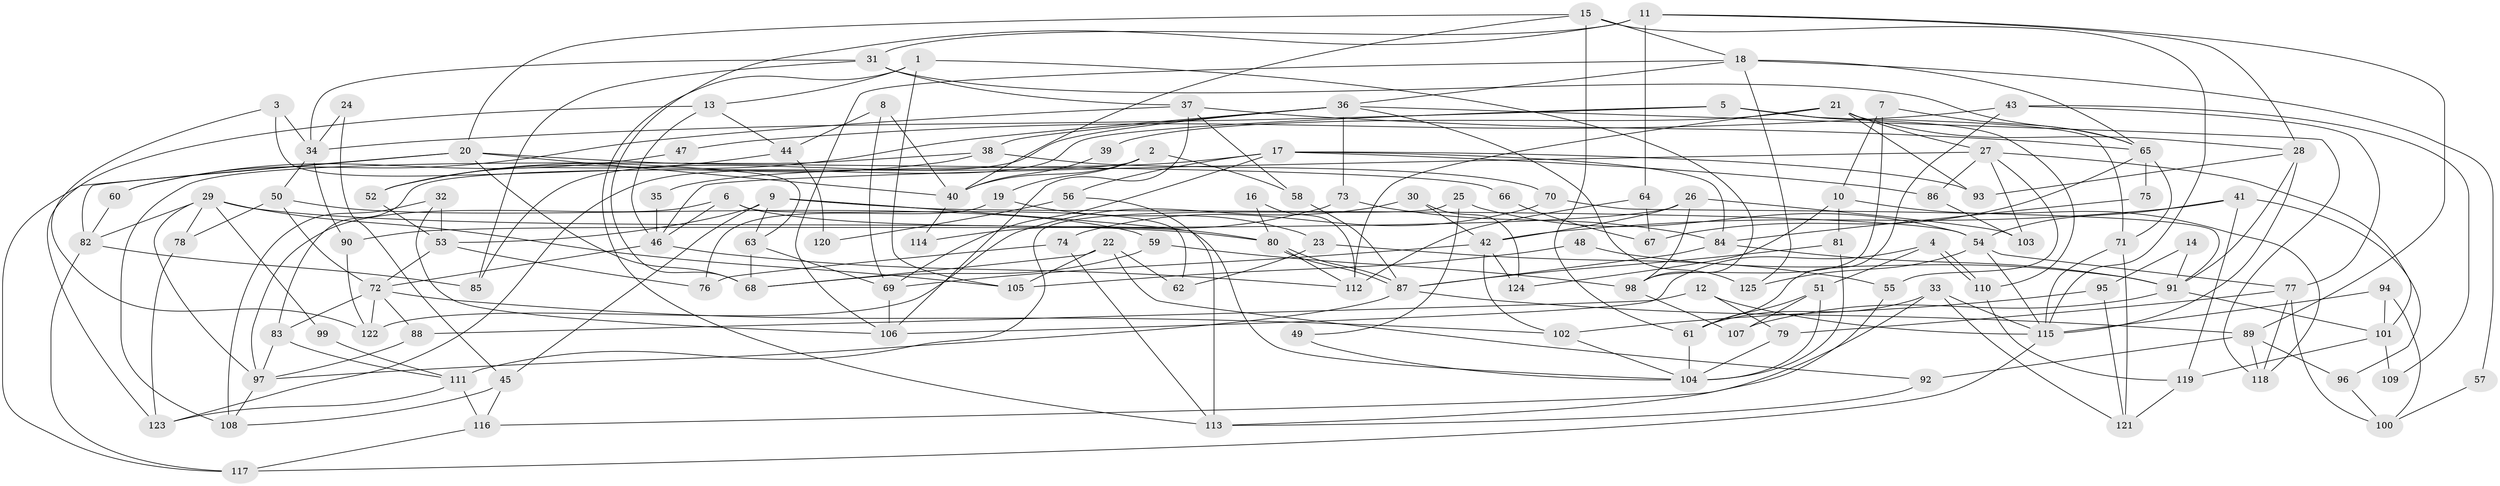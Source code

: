 // coarse degree distribution, {5: 0.2840909090909091, 4: 0.19318181818181818, 6: 0.14772727272727273, 2: 0.06818181818181818, 3: 0.18181818181818182, 7: 0.06818181818181818, 8: 0.045454545454545456, 1: 0.011363636363636364}
// Generated by graph-tools (version 1.1) at 2025/37/03/04/25 23:37:08]
// undirected, 125 vertices, 250 edges
graph export_dot {
  node [color=gray90,style=filled];
  1;
  2;
  3;
  4;
  5;
  6;
  7;
  8;
  9;
  10;
  11;
  12;
  13;
  14;
  15;
  16;
  17;
  18;
  19;
  20;
  21;
  22;
  23;
  24;
  25;
  26;
  27;
  28;
  29;
  30;
  31;
  32;
  33;
  34;
  35;
  36;
  37;
  38;
  39;
  40;
  41;
  42;
  43;
  44;
  45;
  46;
  47;
  48;
  49;
  50;
  51;
  52;
  53;
  54;
  55;
  56;
  57;
  58;
  59;
  60;
  61;
  62;
  63;
  64;
  65;
  66;
  67;
  68;
  69;
  70;
  71;
  72;
  73;
  74;
  75;
  76;
  77;
  78;
  79;
  80;
  81;
  82;
  83;
  84;
  85;
  86;
  87;
  88;
  89;
  90;
  91;
  92;
  93;
  94;
  95;
  96;
  97;
  98;
  99;
  100;
  101;
  102;
  103;
  104;
  105;
  106;
  107;
  108;
  109;
  110;
  111;
  112;
  113;
  114;
  115;
  116;
  117;
  118;
  119;
  120;
  121;
  122;
  123;
  124;
  125;
  1 -- 105;
  1 -- 98;
  1 -- 13;
  1 -- 113;
  2 -- 58;
  2 -- 83;
  2 -- 19;
  2 -- 40;
  3 -- 63;
  3 -- 34;
  3 -- 122;
  4 -- 106;
  4 -- 110;
  4 -- 110;
  4 -- 51;
  5 -- 34;
  5 -- 123;
  5 -- 71;
  5 -- 110;
  6 -- 97;
  6 -- 80;
  6 -- 46;
  6 -- 62;
  7 -- 65;
  7 -- 10;
  7 -- 98;
  8 -- 40;
  8 -- 69;
  8 -- 44;
  9 -- 53;
  9 -- 104;
  9 -- 45;
  9 -- 54;
  9 -- 63;
  10 -- 118;
  10 -- 124;
  10 -- 81;
  11 -- 89;
  11 -- 68;
  11 -- 28;
  11 -- 31;
  11 -- 64;
  12 -- 88;
  12 -- 115;
  12 -- 79;
  13 -- 46;
  13 -- 44;
  13 -- 123;
  14 -- 91;
  14 -- 95;
  15 -- 20;
  15 -- 61;
  15 -- 18;
  15 -- 40;
  15 -- 115;
  16 -- 80;
  16 -- 112;
  17 -- 86;
  17 -- 69;
  17 -- 35;
  17 -- 56;
  17 -- 84;
  17 -- 93;
  18 -- 36;
  18 -- 57;
  18 -- 65;
  18 -- 106;
  18 -- 125;
  19 -- 76;
  19 -- 23;
  20 -- 68;
  20 -- 40;
  20 -- 66;
  20 -- 82;
  20 -- 117;
  21 -- 28;
  21 -- 93;
  21 -- 27;
  21 -- 39;
  21 -- 112;
  22 -- 68;
  22 -- 92;
  22 -- 62;
  22 -- 105;
  23 -- 62;
  23 -- 55;
  24 -- 45;
  24 -- 34;
  25 -- 111;
  25 -- 54;
  25 -- 49;
  26 -- 98;
  26 -- 42;
  26 -- 90;
  26 -- 103;
  27 -- 101;
  27 -- 46;
  27 -- 55;
  27 -- 86;
  27 -- 103;
  28 -- 115;
  28 -- 91;
  28 -- 93;
  29 -- 82;
  29 -- 80;
  29 -- 78;
  29 -- 97;
  29 -- 99;
  29 -- 105;
  30 -- 42;
  30 -- 122;
  30 -- 124;
  31 -- 65;
  31 -- 34;
  31 -- 37;
  31 -- 85;
  32 -- 108;
  32 -- 106;
  32 -- 53;
  33 -- 116;
  33 -- 115;
  33 -- 61;
  33 -- 121;
  34 -- 50;
  34 -- 90;
  35 -- 46;
  36 -- 85;
  36 -- 52;
  36 -- 38;
  36 -- 73;
  36 -- 118;
  36 -- 125;
  37 -- 65;
  37 -- 58;
  37 -- 60;
  37 -- 106;
  38 -- 52;
  38 -- 70;
  38 -- 108;
  39 -- 40;
  40 -- 114;
  41 -- 54;
  41 -- 119;
  41 -- 42;
  41 -- 96;
  42 -- 102;
  42 -- 69;
  42 -- 124;
  43 -- 61;
  43 -- 77;
  43 -- 47;
  43 -- 109;
  44 -- 52;
  44 -- 120;
  45 -- 108;
  45 -- 116;
  46 -- 72;
  46 -- 112;
  47 -- 60;
  48 -- 91;
  48 -- 105;
  49 -- 104;
  50 -- 72;
  50 -- 78;
  50 -- 59;
  51 -- 104;
  51 -- 61;
  51 -- 107;
  52 -- 53;
  53 -- 72;
  53 -- 76;
  54 -- 125;
  54 -- 77;
  54 -- 115;
  55 -- 113;
  56 -- 113;
  56 -- 120;
  57 -- 100;
  58 -- 87;
  59 -- 98;
  59 -- 68;
  60 -- 82;
  61 -- 104;
  63 -- 69;
  63 -- 68;
  64 -- 112;
  64 -- 67;
  65 -- 71;
  65 -- 67;
  65 -- 75;
  66 -- 67;
  69 -- 106;
  70 -- 91;
  70 -- 74;
  71 -- 115;
  71 -- 121;
  72 -- 122;
  72 -- 83;
  72 -- 88;
  72 -- 102;
  73 -- 84;
  73 -- 114;
  74 -- 113;
  74 -- 76;
  75 -- 84;
  77 -- 100;
  77 -- 79;
  77 -- 118;
  78 -- 123;
  79 -- 104;
  80 -- 87;
  80 -- 87;
  80 -- 112;
  81 -- 104;
  81 -- 87;
  82 -- 117;
  82 -- 85;
  83 -- 97;
  83 -- 111;
  84 -- 87;
  84 -- 91;
  86 -- 103;
  87 -- 89;
  87 -- 97;
  88 -- 97;
  89 -- 118;
  89 -- 92;
  89 -- 96;
  90 -- 122;
  91 -- 101;
  91 -- 107;
  92 -- 113;
  94 -- 115;
  94 -- 101;
  94 -- 100;
  95 -- 121;
  95 -- 102;
  96 -- 100;
  97 -- 108;
  98 -- 107;
  99 -- 111;
  101 -- 119;
  101 -- 109;
  102 -- 104;
  110 -- 119;
  111 -- 116;
  111 -- 123;
  115 -- 117;
  116 -- 117;
  119 -- 121;
}

